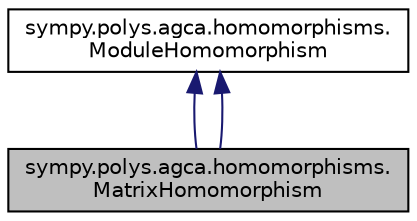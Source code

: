 digraph "sympy.polys.agca.homomorphisms.MatrixHomomorphism"
{
 // LATEX_PDF_SIZE
  edge [fontname="Helvetica",fontsize="10",labelfontname="Helvetica",labelfontsize="10"];
  node [fontname="Helvetica",fontsize="10",shape=record];
  Node1 [label="sympy.polys.agca.homomorphisms.\lMatrixHomomorphism",height=0.2,width=0.4,color="black", fillcolor="grey75", style="filled", fontcolor="black",tooltip=" "];
  Node2 -> Node1 [dir="back",color="midnightblue",fontsize="10",style="solid",fontname="Helvetica"];
  Node2 [label="sympy.polys.agca.homomorphisms.\lModuleHomomorphism",height=0.2,width=0.4,color="black", fillcolor="white", style="filled",URL="$classsympy_1_1polys_1_1agca_1_1homomorphisms_1_1ModuleHomomorphism.html",tooltip=" "];
  Node2 -> Node1 [dir="back",color="midnightblue",fontsize="10",style="solid",fontname="Helvetica"];
}
